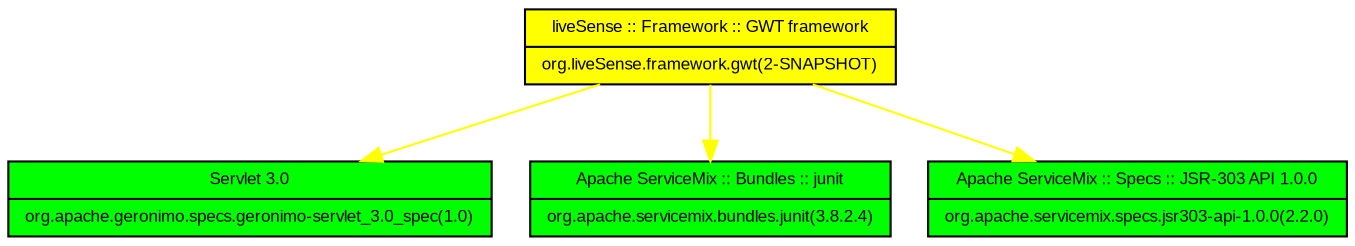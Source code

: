 digraph {
	node[shape=record, fontname="Arial", fontsize=8]node [style=filled, fillcolor=yellow, label= "{liveSense :: Framework :: GWT framework | org.liveSense.framework.gwt(2-SNAPSHOT)}"] org_liveSense_framework_gwt;
node [style=filled, fillcolor=green, label= "{Servlet 3.0 | org.apache.geronimo.specs.geronimo-servlet_3.0_spec(1.0)}"] org_apache_geronimo_specs_geronimo_servlet_3_0_spec;
node [style=filled, fillcolor=green, label= "{Apache ServiceMix :: Bundles :: junit | org.apache.servicemix.bundles.junit(3.8.2.4)}"] org_apache_servicemix_bundles_junit;
node [style=filled, fillcolor=green, label= "{Apache ServiceMix :: Specs :: JSR-303 API 1.0.0 | org.apache.servicemix.specs.jsr303-api-1.0.0(2.2.0)}"] org_apache_servicemix_specs_jsr303_api_1_0_0;
org_liveSense_framework_gwt -> org_apache_geronimo_specs_geronimo_servlet_3_0_spec [color=yellow];
org_liveSense_framework_gwt -> org_apache_servicemix_bundles_junit [color=yellow];
org_liveSense_framework_gwt -> org_apache_servicemix_specs_jsr303_api_1_0_0 [color=yellow];
{rank=same;org_apache_geronimo_specs_geronimo_servlet_3_0_spec;org_apache_servicemix_bundles_junit;org_apache_servicemix_specs_jsr303_api_1_0_0;};}

